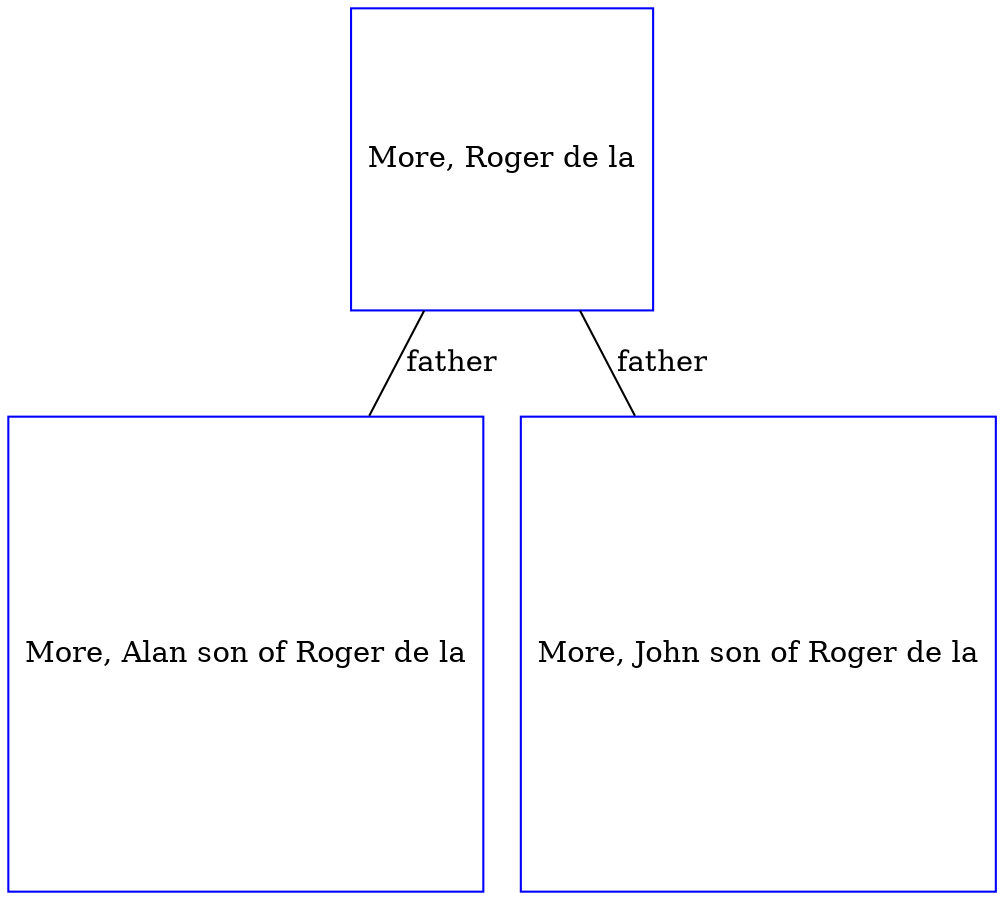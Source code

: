 digraph D {
    edge [dir=none];    node [shape=box];    "009900"   [label="More, Roger de la", shape=box, regular=1, color="blue"] ;
"009901"   [label="More, Alan son of Roger de la", shape=box, regular=1, color="blue"] ;
"009899"   [label="More, John son of Roger de la", shape=box, regular=1, color="blue"] ;
009900->009901 [label="father",arrowsize=0.0]; 
009900->009899 [label="father",arrowsize=0.0]; 
}